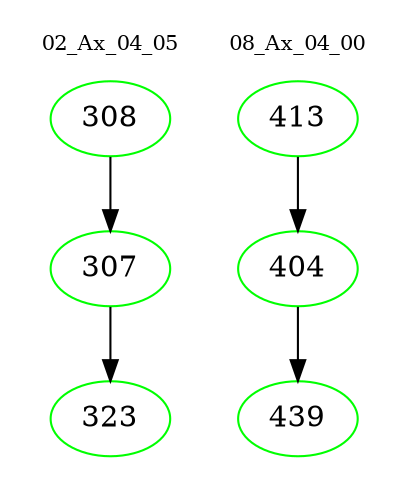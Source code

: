 digraph{
subgraph cluster_0 {
color = white
label = "02_Ax_04_05";
fontsize=10;
T0_308 [label="308", color="green"]
T0_308 -> T0_307 [color="black"]
T0_307 [label="307", color="green"]
T0_307 -> T0_323 [color="black"]
T0_323 [label="323", color="green"]
}
subgraph cluster_1 {
color = white
label = "08_Ax_04_00";
fontsize=10;
T1_413 [label="413", color="green"]
T1_413 -> T1_404 [color="black"]
T1_404 [label="404", color="green"]
T1_404 -> T1_439 [color="black"]
T1_439 [label="439", color="green"]
}
}

